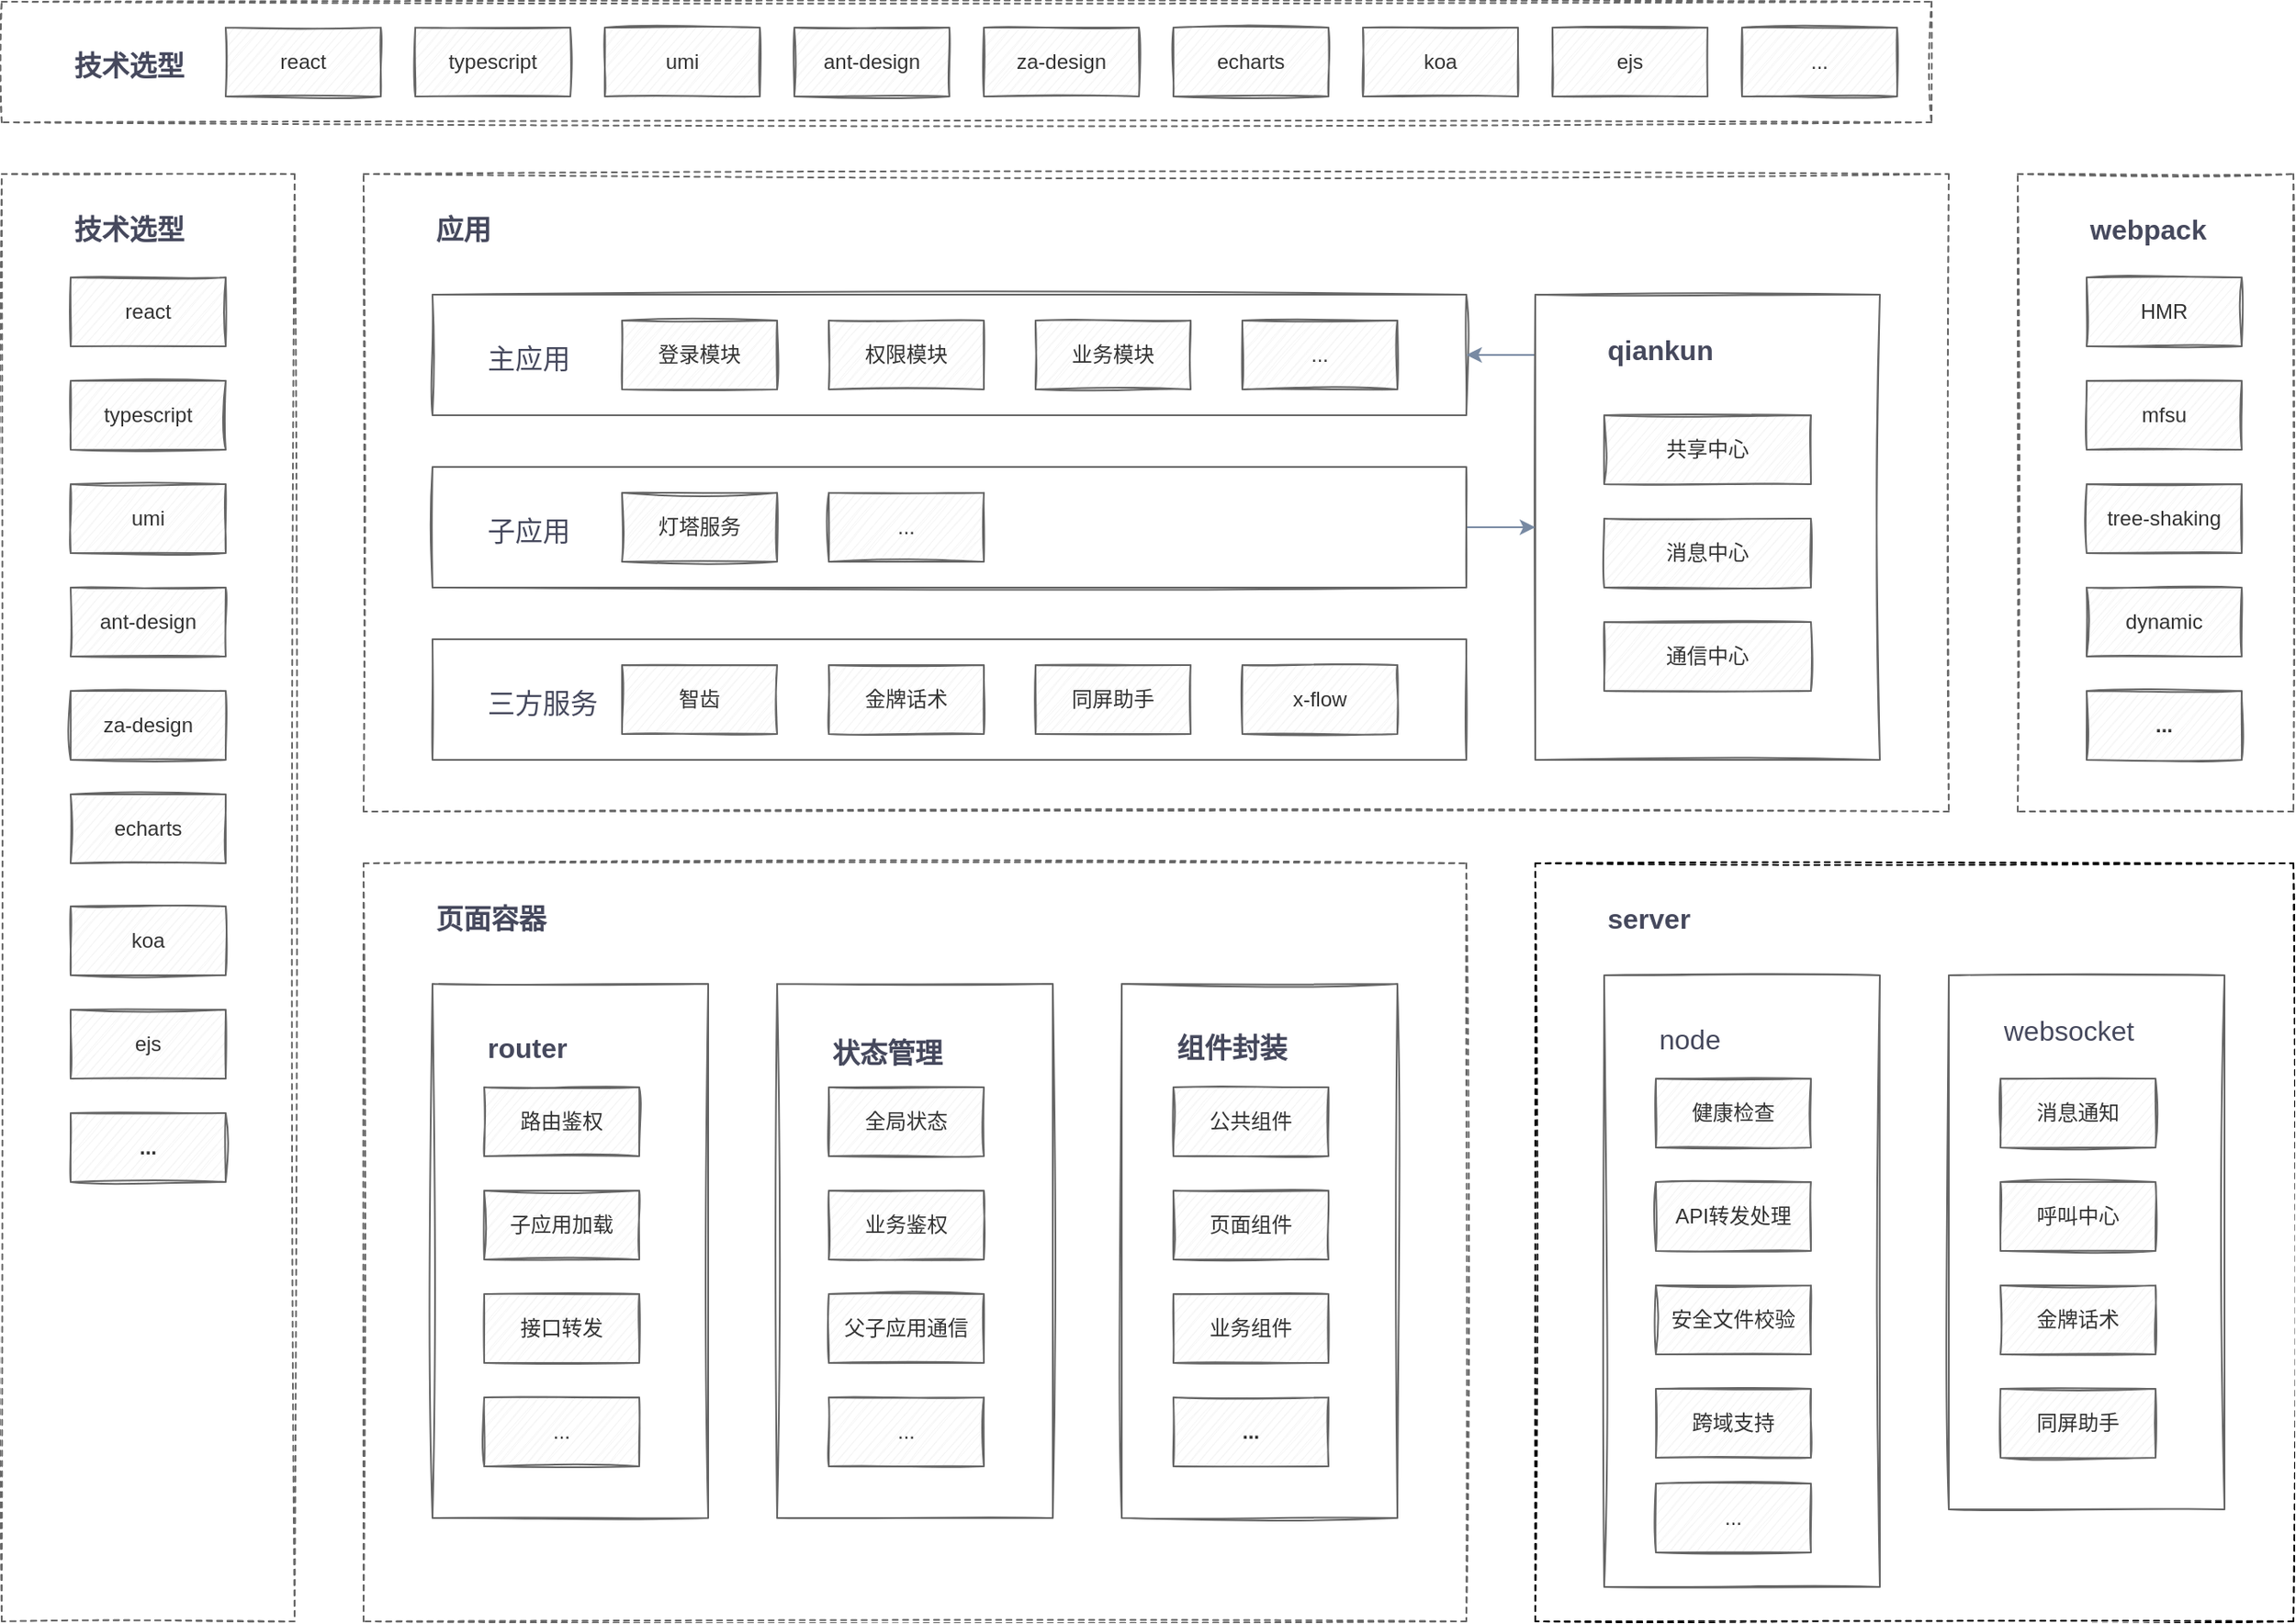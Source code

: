 <mxfile version="16.5.6" type="github">
  <diagram id="S-Ohv1NZQV-sg4bJYoe6" name="Page-1">
    <mxGraphModel dx="1298" dy="834" grid="0" gridSize="10" guides="1" tooltips="1" connect="1" arrows="1" fold="1" page="1" pageScale="1" pageWidth="1654" pageHeight="2336" math="0" shadow="0">
      <root>
        <mxCell id="0" />
        <mxCell id="1" parent="0" />
        <mxCell id="IKRgI5MwyABW7BMP_2ts-50" value="" style="rounded=0;whiteSpace=wrap;html=1;dashed=1;sketch=1;fillColor=none;fontColor=#333333;strokeColor=#666666;" parent="1" vertex="1">
          <mxGeometry x="290" y="200" width="920" height="370" as="geometry" />
        </mxCell>
        <mxCell id="IKRgI5MwyABW7BMP_2ts-51" value="&lt;span style=&quot;font-size: 16px&quot;&gt;应用&lt;/span&gt;" style="text;strokeColor=none;fillColor=none;html=1;fontSize=24;fontStyle=1;verticalAlign=middle;align=left;rounded=0;sketch=0;fontColor=#46495D;" parent="1" vertex="1">
          <mxGeometry x="330" y="210" width="100" height="40" as="geometry" />
        </mxCell>
        <mxCell id="IKRgI5MwyABW7BMP_2ts-52" value="" style="rounded=0;whiteSpace=wrap;html=1;sketch=1;fillColor=none;fontColor=#333333;strokeColor=#666666;" parent="1" vertex="1">
          <mxGeometry x="330" y="270" width="600" height="70" as="geometry" />
        </mxCell>
        <mxCell id="IKRgI5MwyABW7BMP_2ts-54" value="&lt;span style=&quot;font-weight: normal&quot;&gt;&lt;font style=&quot;font-size: 16px&quot;&gt;主应用&lt;/font&gt;&lt;/span&gt;" style="text;strokeColor=none;fillColor=none;html=1;fontSize=24;fontStyle=1;verticalAlign=middle;align=left;rounded=0;sketch=0;fontColor=#46495D;" parent="1" vertex="1">
          <mxGeometry x="360" y="285" width="70" height="40" as="geometry" />
        </mxCell>
        <mxCell id="IKRgI5MwyABW7BMP_2ts-57" value="登录模块" style="rounded=0;whiteSpace=wrap;html=1;sketch=1;fillColor=#f5f5f5;fontColor=#333333;strokeColor=#666666;" parent="1" vertex="1">
          <mxGeometry x="440" y="285" width="90" height="40" as="geometry" />
        </mxCell>
        <mxCell id="IKRgI5MwyABW7BMP_2ts-58" value="权限模块" style="rounded=0;whiteSpace=wrap;html=1;sketch=1;fillColor=#f5f5f5;fontColor=#333333;strokeColor=#666666;" parent="1" vertex="1">
          <mxGeometry x="560" y="285" width="90" height="40" as="geometry" />
        </mxCell>
        <mxCell id="IKRgI5MwyABW7BMP_2ts-129" style="edgeStyle=orthogonalEdgeStyle;curved=0;rounded=1;sketch=0;orthogonalLoop=1;jettySize=auto;html=1;fontSize=16;fontColor=#46495D;strokeColor=#788AA3;fillColor=#B2C9AB;entryX=1;entryY=0.5;entryDx=0;entryDy=0;" parent="1" source="IKRgI5MwyABW7BMP_2ts-59" target="IKRgI5MwyABW7BMP_2ts-52" edge="1">
          <mxGeometry relative="1" as="geometry">
            <Array as="points">
              <mxPoint x="960" y="305" />
              <mxPoint x="960" y="305" />
            </Array>
          </mxGeometry>
        </mxCell>
        <mxCell id="IKRgI5MwyABW7BMP_2ts-59" value="" style="rounded=0;whiteSpace=wrap;html=1;sketch=1;fillColor=none;fontColor=#333333;strokeColor=#666666;" parent="1" vertex="1">
          <mxGeometry x="970" y="270" width="200" height="270" as="geometry" />
        </mxCell>
        <mxCell id="IKRgI5MwyABW7BMP_2ts-60" value="&lt;font style=&quot;font-size: 16px&quot;&gt;qiankun&lt;/font&gt;" style="text;strokeColor=none;fillColor=none;html=1;fontSize=24;fontStyle=1;verticalAlign=middle;align=left;rounded=0;sketch=0;fontColor=#46495D;" parent="1" vertex="1">
          <mxGeometry x="1010" y="280" width="100" height="40" as="geometry" />
        </mxCell>
        <mxCell id="IKRgI5MwyABW7BMP_2ts-61" value="共享中心" style="rounded=0;whiteSpace=wrap;html=1;sketch=1;fillColor=#f5f5f5;fontColor=#333333;strokeColor=#666666;" parent="1" vertex="1">
          <mxGeometry x="1010" y="340" width="120" height="40" as="geometry" />
        </mxCell>
        <mxCell id="IKRgI5MwyABW7BMP_2ts-65" value="通信中心" style="rounded=0;whiteSpace=wrap;html=1;sketch=1;fillColor=#f5f5f5;fontColor=#333333;strokeColor=#666666;" parent="1" vertex="1">
          <mxGeometry x="1010" y="460" width="120" height="40" as="geometry" />
        </mxCell>
        <mxCell id="IKRgI5MwyABW7BMP_2ts-66" value="消息中心" style="rounded=0;whiteSpace=wrap;html=1;sketch=1;fillColor=#f5f5f5;fontColor=#333333;strokeColor=#666666;" parent="1" vertex="1">
          <mxGeometry x="1010" y="400" width="120" height="40" as="geometry" />
        </mxCell>
        <mxCell id="IKRgI5MwyABW7BMP_2ts-67" value="业务模块" style="rounded=0;whiteSpace=wrap;html=1;sketch=1;fillColor=#f5f5f5;fontColor=#333333;strokeColor=#666666;" parent="1" vertex="1">
          <mxGeometry x="680" y="285" width="90" height="40" as="geometry" />
        </mxCell>
        <mxCell id="IKRgI5MwyABW7BMP_2ts-127" style="edgeStyle=orthogonalEdgeStyle;curved=0;rounded=1;sketch=0;orthogonalLoop=1;jettySize=auto;html=1;entryX=0;entryY=0.5;entryDx=0;entryDy=0;fontSize=16;fontColor=#46495D;strokeColor=#788AA3;fillColor=#B2C9AB;" parent="1" source="IKRgI5MwyABW7BMP_2ts-68" target="IKRgI5MwyABW7BMP_2ts-59" edge="1">
          <mxGeometry relative="1" as="geometry" />
        </mxCell>
        <mxCell id="IKRgI5MwyABW7BMP_2ts-68" value="" style="rounded=0;whiteSpace=wrap;html=1;sketch=1;fillColor=none;fontColor=#333333;strokeColor=#666666;" parent="1" vertex="1">
          <mxGeometry x="330" y="370" width="600" height="70" as="geometry" />
        </mxCell>
        <mxCell id="IKRgI5MwyABW7BMP_2ts-69" value="&lt;span style=&quot;font-weight: normal&quot;&gt;&lt;font style=&quot;font-size: 16px&quot;&gt;子应用&lt;/font&gt;&lt;/span&gt;" style="text;strokeColor=none;fillColor=none;html=1;fontSize=24;fontStyle=1;verticalAlign=middle;align=left;rounded=0;sketch=0;fontColor=#46495D;" parent="1" vertex="1">
          <mxGeometry x="360" y="385" width="70" height="40" as="geometry" />
        </mxCell>
        <mxCell id="IKRgI5MwyABW7BMP_2ts-70" value="灯塔服务" style="rounded=0;whiteSpace=wrap;html=1;sketch=1;fillColor=#f5f5f5;fontColor=#333333;strokeColor=#666666;" parent="1" vertex="1">
          <mxGeometry x="440" y="385" width="90" height="40" as="geometry" />
        </mxCell>
        <mxCell id="IKRgI5MwyABW7BMP_2ts-72" value="..." style="rounded=0;whiteSpace=wrap;html=1;sketch=1;fillColor=#f5f5f5;fontColor=#333333;strokeColor=#666666;" parent="1" vertex="1">
          <mxGeometry x="560" y="385" width="90" height="40" as="geometry" />
        </mxCell>
        <mxCell id="IKRgI5MwyABW7BMP_2ts-73" value="" style="rounded=0;whiteSpace=wrap;html=1;dashed=1;sketch=1;fillColor=none;fontColor=#333333;strokeColor=#666666;" parent="1" vertex="1">
          <mxGeometry x="290" y="600" width="640" height="440" as="geometry" />
        </mxCell>
        <mxCell id="IKRgI5MwyABW7BMP_2ts-74" value="&lt;font style=&quot;font-size: 16px&quot;&gt;页面容器&lt;/font&gt;" style="text;strokeColor=none;fillColor=none;html=1;fontSize=24;fontStyle=1;verticalAlign=middle;align=left;rounded=0;sketch=0;fontColor=#46495D;" parent="1" vertex="1">
          <mxGeometry x="330" y="610" width="100" height="40" as="geometry" />
        </mxCell>
        <mxCell id="IKRgI5MwyABW7BMP_2ts-75" value="" style="rounded=0;whiteSpace=wrap;html=1;sketch=1;fillColor=none;fontColor=#333333;strokeColor=#666666;fontStyle=1" parent="1" vertex="1">
          <mxGeometry x="730" y="670" width="160" height="310" as="geometry" />
        </mxCell>
        <mxCell id="IKRgI5MwyABW7BMP_2ts-76" value="&lt;span style=&quot;font-size: 16px&quot;&gt;组件封装&lt;/span&gt;" style="text;strokeColor=none;fillColor=none;html=1;fontSize=24;fontStyle=1;verticalAlign=middle;align=left;rounded=0;sketch=0;fontColor=#46495D;" parent="1" vertex="1">
          <mxGeometry x="760" y="685" width="70" height="40" as="geometry" />
        </mxCell>
        <mxCell id="IKRgI5MwyABW7BMP_2ts-77" value="&lt;span style=&quot;font-weight: normal&quot;&gt;公共组件&lt;/span&gt;" style="rounded=0;whiteSpace=wrap;html=1;sketch=1;fillColor=#f5f5f5;fontColor=#333333;strokeColor=#666666;fontStyle=1" parent="1" vertex="1">
          <mxGeometry x="760" y="730" width="90" height="40" as="geometry" />
        </mxCell>
        <mxCell id="IKRgI5MwyABW7BMP_2ts-78" value="&lt;span style=&quot;font-weight: normal&quot;&gt;页面组件&lt;/span&gt;" style="rounded=0;whiteSpace=wrap;html=1;sketch=1;fillColor=#f5f5f5;fontColor=#333333;strokeColor=#666666;fontStyle=1" parent="1" vertex="1">
          <mxGeometry x="760" y="790" width="90" height="40" as="geometry" />
        </mxCell>
        <mxCell id="IKRgI5MwyABW7BMP_2ts-79" value="&lt;span style=&quot;font-weight: normal&quot;&gt;业务组件&lt;/span&gt;" style="rounded=0;whiteSpace=wrap;html=1;sketch=1;fillColor=#f5f5f5;fontColor=#333333;strokeColor=#666666;fontStyle=1" parent="1" vertex="1">
          <mxGeometry x="760" y="850" width="90" height="40" as="geometry" />
        </mxCell>
        <mxCell id="IKRgI5MwyABW7BMP_2ts-96" value="..." style="rounded=0;whiteSpace=wrap;html=1;sketch=1;fillColor=#f5f5f5;fontColor=#333333;strokeColor=#666666;" parent="1" vertex="1">
          <mxGeometry x="800" y="285" width="90" height="40" as="geometry" />
        </mxCell>
        <mxCell id="IKRgI5MwyABW7BMP_2ts-103" value="..." style="rounded=0;whiteSpace=wrap;html=1;sketch=1;fillColor=#f5f5f5;fontColor=#333333;strokeColor=#666666;fontStyle=1" parent="1" vertex="1">
          <mxGeometry x="760" y="910" width="90" height="40" as="geometry" />
        </mxCell>
        <mxCell id="IKRgI5MwyABW7BMP_2ts-104" value="" style="rounded=0;whiteSpace=wrap;html=1;sketch=1;fillColor=none;fontColor=#333333;strokeColor=#666666;" parent="1" vertex="1">
          <mxGeometry x="330" y="670" width="160" height="310" as="geometry" />
        </mxCell>
        <mxCell id="IKRgI5MwyABW7BMP_2ts-105" value="&lt;font style=&quot;font-size: 16px&quot;&gt;router&lt;/font&gt;" style="text;strokeColor=none;fillColor=none;html=1;fontSize=24;fontStyle=1;verticalAlign=middle;align=left;rounded=0;sketch=0;fontColor=#46495D;" parent="1" vertex="1">
          <mxGeometry x="360" y="685" width="70" height="40" as="geometry" />
        </mxCell>
        <mxCell id="IKRgI5MwyABW7BMP_2ts-106" value="路由鉴权" style="rounded=0;whiteSpace=wrap;html=1;sketch=1;fillColor=#f5f5f5;fontColor=#333333;strokeColor=#666666;" parent="1" vertex="1">
          <mxGeometry x="360" y="730" width="90" height="40" as="geometry" />
        </mxCell>
        <mxCell id="IKRgI5MwyABW7BMP_2ts-107" value="子应用加载" style="rounded=0;whiteSpace=wrap;html=1;sketch=1;fillColor=#f5f5f5;fontColor=#333333;strokeColor=#666666;" parent="1" vertex="1">
          <mxGeometry x="360" y="790" width="90" height="40" as="geometry" />
        </mxCell>
        <mxCell id="IKRgI5MwyABW7BMP_2ts-108" value="接口转发" style="rounded=0;whiteSpace=wrap;html=1;sketch=1;fillColor=#f5f5f5;fontColor=#333333;strokeColor=#666666;" parent="1" vertex="1">
          <mxGeometry x="360" y="850" width="90" height="40" as="geometry" />
        </mxCell>
        <mxCell id="IKRgI5MwyABW7BMP_2ts-109" value="..." style="rounded=0;whiteSpace=wrap;html=1;sketch=1;fillColor=#f5f5f5;fontColor=#333333;strokeColor=#666666;" parent="1" vertex="1">
          <mxGeometry x="360" y="910" width="90" height="40" as="geometry" />
        </mxCell>
        <mxCell id="IKRgI5MwyABW7BMP_2ts-110" value="" style="rounded=0;whiteSpace=wrap;html=1;sketch=1;fillColor=none;fontColor=#333333;strokeColor=#666666;" parent="1" vertex="1">
          <mxGeometry x="530" y="670" width="160" height="310" as="geometry" />
        </mxCell>
        <mxCell id="IKRgI5MwyABW7BMP_2ts-111" value="&lt;font style=&quot;font-size: 16px&quot;&gt;状态管理&lt;/font&gt;" style="text;strokeColor=none;fillColor=none;html=1;fontSize=24;fontStyle=1;verticalAlign=middle;align=left;rounded=0;sketch=0;fontColor=#46495D;" parent="1" vertex="1">
          <mxGeometry x="560" y="685" width="78.75" height="45" as="geometry" />
        </mxCell>
        <mxCell id="IKRgI5MwyABW7BMP_2ts-112" value="全局状态" style="rounded=0;whiteSpace=wrap;html=1;sketch=1;fillColor=#f5f5f5;fontColor=#333333;strokeColor=#666666;" parent="1" vertex="1">
          <mxGeometry x="560" y="730" width="90" height="40" as="geometry" />
        </mxCell>
        <mxCell id="IKRgI5MwyABW7BMP_2ts-113" value="业务鉴权" style="rounded=0;whiteSpace=wrap;html=1;sketch=1;fillColor=#f5f5f5;fontColor=#333333;strokeColor=#666666;" parent="1" vertex="1">
          <mxGeometry x="560" y="790" width="90" height="40" as="geometry" />
        </mxCell>
        <mxCell id="IKRgI5MwyABW7BMP_2ts-114" value="父子应用通信" style="rounded=0;whiteSpace=wrap;html=1;sketch=1;fillColor=#f5f5f5;fontColor=#333333;strokeColor=#666666;" parent="1" vertex="1">
          <mxGeometry x="560" y="850" width="90" height="40" as="geometry" />
        </mxCell>
        <mxCell id="IKRgI5MwyABW7BMP_2ts-115" value="..." style="rounded=0;whiteSpace=wrap;html=1;sketch=1;fillColor=#f5f5f5;fontColor=#333333;strokeColor=#666666;" parent="1" vertex="1">
          <mxGeometry x="560" y="910" width="90" height="40" as="geometry" />
        </mxCell>
        <mxCell id="IKRgI5MwyABW7BMP_2ts-121" value="" style="rounded=0;whiteSpace=wrap;html=1;sketch=1;fillColor=none;fontColor=#333333;strokeColor=#666666;" parent="1" vertex="1">
          <mxGeometry x="330" y="470" width="600" height="70" as="geometry" />
        </mxCell>
        <mxCell id="IKRgI5MwyABW7BMP_2ts-122" value="&lt;span style=&quot;font-weight: normal&quot;&gt;&lt;font style=&quot;font-size: 16px&quot;&gt;三方服务&lt;/font&gt;&lt;/span&gt;" style="text;strokeColor=none;fillColor=none;html=1;fontSize=24;fontStyle=1;verticalAlign=middle;align=left;rounded=0;sketch=0;fontColor=#46495D;" parent="1" vertex="1">
          <mxGeometry x="360" y="485" width="70" height="40" as="geometry" />
        </mxCell>
        <mxCell id="IKRgI5MwyABW7BMP_2ts-123" value="智齿" style="rounded=0;whiteSpace=wrap;html=1;sketch=1;fillColor=#f5f5f5;fontColor=#333333;strokeColor=#666666;" parent="1" vertex="1">
          <mxGeometry x="440" y="485" width="90" height="40" as="geometry" />
        </mxCell>
        <mxCell id="IKRgI5MwyABW7BMP_2ts-124" value="金牌话术" style="rounded=0;whiteSpace=wrap;html=1;sketch=1;fillColor=#f5f5f5;fontColor=#333333;strokeColor=#666666;" parent="1" vertex="1">
          <mxGeometry x="560" y="485" width="90" height="40" as="geometry" />
        </mxCell>
        <mxCell id="IKRgI5MwyABW7BMP_2ts-125" value="同屏助手" style="rounded=0;whiteSpace=wrap;html=1;sketch=1;fillColor=#f5f5f5;fontColor=#333333;strokeColor=#666666;" parent="1" vertex="1">
          <mxGeometry x="680" y="485" width="90" height="40" as="geometry" />
        </mxCell>
        <mxCell id="IKRgI5MwyABW7BMP_2ts-126" value="x-flow" style="rounded=0;whiteSpace=wrap;html=1;sketch=1;fillColor=#f5f5f5;fontColor=#333333;strokeColor=#666666;" parent="1" vertex="1">
          <mxGeometry x="800" y="485" width="90" height="40" as="geometry" />
        </mxCell>
        <mxCell id="IKRgI5MwyABW7BMP_2ts-130" value="" style="rounded=0;whiteSpace=wrap;html=1;dashed=1;sketch=1;fillColor=none;fontColor=#333333;strokeColor=default;" parent="1" vertex="1">
          <mxGeometry x="970" y="600" width="440" height="440" as="geometry" />
        </mxCell>
        <mxCell id="IKRgI5MwyABW7BMP_2ts-131" value="&lt;span style=&quot;font-size: 16px&quot;&gt;server&lt;/span&gt;" style="text;strokeColor=none;fillColor=none;html=1;fontSize=24;fontStyle=1;verticalAlign=middle;align=left;rounded=0;sketch=0;fontColor=#46495D;" parent="1" vertex="1">
          <mxGeometry x="1010" y="610" width="100" height="40" as="geometry" />
        </mxCell>
        <mxCell id="IKRgI5MwyABW7BMP_2ts-132" value="" style="rounded=0;whiteSpace=wrap;html=1;sketch=1;fillColor=none;fontColor=#333333;strokeColor=#666666;" parent="1" vertex="1">
          <mxGeometry x="1010" y="665" width="160" height="355" as="geometry" />
        </mxCell>
        <mxCell id="IKRgI5MwyABW7BMP_2ts-133" value="&lt;span style=&quot;font-size: 16px ; font-weight: 400&quot;&gt;node&lt;/span&gt;" style="text;strokeColor=none;fillColor=none;html=1;fontSize=24;fontStyle=1;verticalAlign=middle;align=left;rounded=0;sketch=0;fontColor=#46495D;" parent="1" vertex="1">
          <mxGeometry x="1040" y="680" width="70" height="40" as="geometry" />
        </mxCell>
        <mxCell id="IKRgI5MwyABW7BMP_2ts-134" value="健康检查" style="rounded=0;whiteSpace=wrap;html=1;sketch=1;fillColor=#f5f5f5;fontColor=#333333;strokeColor=#666666;" parent="1" vertex="1">
          <mxGeometry x="1040" y="725" width="90" height="40" as="geometry" />
        </mxCell>
        <mxCell id="IKRgI5MwyABW7BMP_2ts-135" value="API转发处理" style="rounded=0;whiteSpace=wrap;html=1;sketch=1;fillColor=#f5f5f5;fontColor=#333333;strokeColor=#666666;" parent="1" vertex="1">
          <mxGeometry x="1040" y="785" width="90" height="40" as="geometry" />
        </mxCell>
        <mxCell id="IKRgI5MwyABW7BMP_2ts-136" value="安全文件校验" style="rounded=0;whiteSpace=wrap;html=1;sketch=1;fillColor=#f5f5f5;fontColor=#333333;strokeColor=#666666;" parent="1" vertex="1">
          <mxGeometry x="1040" y="845" width="90" height="40" as="geometry" />
        </mxCell>
        <mxCell id="IKRgI5MwyABW7BMP_2ts-137" value="跨域支持" style="rounded=0;whiteSpace=wrap;html=1;sketch=1;fillColor=#f5f5f5;fontColor=#333333;strokeColor=#666666;" parent="1" vertex="1">
          <mxGeometry x="1040" y="905" width="90" height="40" as="geometry" />
        </mxCell>
        <mxCell id="IKRgI5MwyABW7BMP_2ts-138" value="" style="rounded=0;whiteSpace=wrap;html=1;sketch=1;fillColor=none;fontColor=#333333;strokeColor=#666666;" parent="1" vertex="1">
          <mxGeometry x="1210" y="665" width="160" height="310" as="geometry" />
        </mxCell>
        <mxCell id="IKRgI5MwyABW7BMP_2ts-139" value="&lt;span style=&quot;font-size: 16px ; font-weight: 400&quot;&gt;websocket&lt;/span&gt;" style="text;strokeColor=none;fillColor=none;html=1;fontSize=24;fontStyle=1;verticalAlign=middle;align=left;rounded=0;sketch=0;fontColor=#46495D;" parent="1" vertex="1">
          <mxGeometry x="1240" y="675" width="70" height="40" as="geometry" />
        </mxCell>
        <mxCell id="IKRgI5MwyABW7BMP_2ts-140" value="消息通知" style="rounded=0;whiteSpace=wrap;html=1;sketch=1;fillColor=#f5f5f5;fontColor=#333333;strokeColor=#666666;" parent="1" vertex="1">
          <mxGeometry x="1240" y="725" width="90" height="40" as="geometry" />
        </mxCell>
        <mxCell id="IKRgI5MwyABW7BMP_2ts-141" value="呼叫中心" style="rounded=0;whiteSpace=wrap;html=1;sketch=1;fillColor=#f5f5f5;fontColor=#333333;strokeColor=#666666;" parent="1" vertex="1">
          <mxGeometry x="1240" y="785" width="90" height="40" as="geometry" />
        </mxCell>
        <mxCell id="IKRgI5MwyABW7BMP_2ts-142" value="金牌话术" style="rounded=0;whiteSpace=wrap;html=1;sketch=1;fillColor=#f5f5f5;fontColor=#333333;strokeColor=#666666;" parent="1" vertex="1">
          <mxGeometry x="1240" y="845" width="90" height="40" as="geometry" />
        </mxCell>
        <mxCell id="IKRgI5MwyABW7BMP_2ts-143" value="同屏助手" style="rounded=0;whiteSpace=wrap;html=1;sketch=1;fillColor=#f5f5f5;fontColor=#333333;strokeColor=#666666;" parent="1" vertex="1">
          <mxGeometry x="1240" y="905" width="90" height="40" as="geometry" />
        </mxCell>
        <mxCell id="IKRgI5MwyABW7BMP_2ts-144" value="..." style="rounded=0;whiteSpace=wrap;html=1;sketch=1;fillColor=#f5f5f5;fontColor=#333333;strokeColor=#666666;" parent="1" vertex="1">
          <mxGeometry x="1040" y="960" width="90" height="40" as="geometry" />
        </mxCell>
        <mxCell id="IKRgI5MwyABW7BMP_2ts-161" value="" style="rounded=0;whiteSpace=wrap;html=1;sketch=1;fillColor=none;fontColor=#333333;strokeColor=#666666;dashed=1;" parent="1" vertex="1">
          <mxGeometry x="80" y="100" width="1120" height="70" as="geometry" />
        </mxCell>
        <mxCell id="IKRgI5MwyABW7BMP_2ts-162" value="&lt;font style=&quot;font-size: 16px&quot;&gt;技术选型&lt;/font&gt;" style="text;strokeColor=none;fillColor=none;html=1;fontSize=24;fontStyle=1;verticalAlign=middle;align=left;rounded=0;sketch=0;fontColor=#46495D;" parent="1" vertex="1">
          <mxGeometry x="120" y="115" width="70" height="40" as="geometry" />
        </mxCell>
        <mxCell id="IKRgI5MwyABW7BMP_2ts-163" value="react" style="rounded=0;whiteSpace=wrap;html=1;sketch=1;fillColor=#f5f5f5;fontColor=#333333;strokeColor=#666666;" parent="1" vertex="1">
          <mxGeometry x="210" y="115" width="90" height="40" as="geometry" />
        </mxCell>
        <mxCell id="IKRgI5MwyABW7BMP_2ts-164" value="typescript" style="rounded=0;whiteSpace=wrap;html=1;sketch=1;fillColor=#f5f5f5;fontColor=#333333;strokeColor=#666666;" parent="1" vertex="1">
          <mxGeometry x="320" y="115" width="90" height="40" as="geometry" />
        </mxCell>
        <mxCell id="IKRgI5MwyABW7BMP_2ts-165" value="umi" style="rounded=0;whiteSpace=wrap;html=1;sketch=1;fillColor=#f5f5f5;fontColor=#333333;strokeColor=#666666;" parent="1" vertex="1">
          <mxGeometry x="430" y="115" width="90" height="40" as="geometry" />
        </mxCell>
        <mxCell id="IKRgI5MwyABW7BMP_2ts-166" value="ant-design" style="rounded=0;whiteSpace=wrap;html=1;sketch=1;fillColor=#f5f5f5;fontColor=#333333;strokeColor=#666666;" parent="1" vertex="1">
          <mxGeometry x="540" y="115" width="90" height="40" as="geometry" />
        </mxCell>
        <mxCell id="IKRgI5MwyABW7BMP_2ts-167" value="koa" style="rounded=0;whiteSpace=wrap;html=1;sketch=1;fillColor=#f5f5f5;fontColor=#333333;strokeColor=#666666;" parent="1" vertex="1">
          <mxGeometry x="870" y="115" width="90" height="40" as="geometry" />
        </mxCell>
        <mxCell id="IKRgI5MwyABW7BMP_2ts-168" value="ejs" style="rounded=0;whiteSpace=wrap;html=1;sketch=1;fillColor=#f5f5f5;fontColor=#333333;strokeColor=#666666;" parent="1" vertex="1">
          <mxGeometry x="980" y="115" width="90" height="40" as="geometry" />
        </mxCell>
        <mxCell id="IKRgI5MwyABW7BMP_2ts-169" value="" style="rounded=0;whiteSpace=wrap;html=1;dashed=1;sketch=1;fillColor=none;fontColor=#333333;strokeColor=#666666;" parent="1" vertex="1">
          <mxGeometry x="1250" y="200" width="160" height="370" as="geometry" />
        </mxCell>
        <mxCell id="IKRgI5MwyABW7BMP_2ts-170" value="&lt;span style=&quot;font-size: 16px&quot;&gt;webpack&lt;/span&gt;" style="text;strokeColor=none;fillColor=none;html=1;fontSize=24;fontStyle=1;verticalAlign=middle;align=left;rounded=0;sketch=0;fontColor=#46495D;" parent="1" vertex="1">
          <mxGeometry x="1290" y="210" width="100" height="40" as="geometry" />
        </mxCell>
        <mxCell id="IKRgI5MwyABW7BMP_2ts-171" value="&lt;span style=&quot;font-weight: normal&quot;&gt;HMR&lt;/span&gt;" style="rounded=0;whiteSpace=wrap;html=1;sketch=1;fillColor=#f5f5f5;fontColor=#333333;strokeColor=#666666;fontStyle=1" parent="1" vertex="1">
          <mxGeometry x="1290" y="260" width="90" height="40" as="geometry" />
        </mxCell>
        <mxCell id="IKRgI5MwyABW7BMP_2ts-174" value="echarts" style="rounded=0;whiteSpace=wrap;html=1;sketch=1;fillColor=#f5f5f5;fontColor=#333333;strokeColor=#666666;" parent="1" vertex="1">
          <mxGeometry x="760" y="115" width="90" height="40" as="geometry" />
        </mxCell>
        <mxCell id="IKRgI5MwyABW7BMP_2ts-175" value="za-design" style="rounded=0;whiteSpace=wrap;html=1;sketch=1;fillColor=#f5f5f5;fontColor=#333333;strokeColor=#666666;" parent="1" vertex="1">
          <mxGeometry x="650" y="115" width="90" height="40" as="geometry" />
        </mxCell>
        <mxCell id="IKRgI5MwyABW7BMP_2ts-176" value="&lt;span style=&quot;font-weight: normal&quot;&gt;mfsu&lt;/span&gt;" style="rounded=0;whiteSpace=wrap;html=1;sketch=1;fillColor=#f5f5f5;fontColor=#333333;strokeColor=#666666;fontStyle=1" parent="1" vertex="1">
          <mxGeometry x="1290" y="320" width="90" height="40" as="geometry" />
        </mxCell>
        <mxCell id="IKRgI5MwyABW7BMP_2ts-178" value="&lt;span style=&quot;font-weight: normal&quot;&gt;tree-shaking&lt;/span&gt;" style="rounded=0;whiteSpace=wrap;html=1;sketch=1;fillColor=#f5f5f5;fontColor=#333333;strokeColor=#666666;fontStyle=1" parent="1" vertex="1">
          <mxGeometry x="1290" y="380" width="90" height="40" as="geometry" />
        </mxCell>
        <mxCell id="IKRgI5MwyABW7BMP_2ts-179" value="&lt;span style=&quot;font-weight: normal&quot;&gt;dynamic&lt;/span&gt;" style="rounded=0;whiteSpace=wrap;html=1;sketch=1;fillColor=#f5f5f5;fontColor=#333333;strokeColor=#666666;fontStyle=1" parent="1" vertex="1">
          <mxGeometry x="1290" y="440" width="90" height="40" as="geometry" />
        </mxCell>
        <mxCell id="IKRgI5MwyABW7BMP_2ts-180" value="..." style="rounded=0;whiteSpace=wrap;html=1;sketch=1;fillColor=#f5f5f5;fontColor=#333333;strokeColor=#666666;fontStyle=1" parent="1" vertex="1">
          <mxGeometry x="1290" y="500" width="90" height="40" as="geometry" />
        </mxCell>
        <mxCell id="IKRgI5MwyABW7BMP_2ts-181" value="..." style="rounded=0;whiteSpace=wrap;html=1;sketch=1;fillColor=#f5f5f5;fontColor=#333333;strokeColor=#666666;" parent="1" vertex="1">
          <mxGeometry x="1090" y="115" width="90" height="40" as="geometry" />
        </mxCell>
        <mxCell id="IKRgI5MwyABW7BMP_2ts-217" value="" style="rounded=0;whiteSpace=wrap;html=1;dashed=1;sketch=1;fillColor=none;fontColor=#333333;strokeColor=#666666;" parent="1" vertex="1">
          <mxGeometry x="80" y="200" width="170" height="840" as="geometry" />
        </mxCell>
        <mxCell id="IKRgI5MwyABW7BMP_2ts-218" value="&lt;span style=&quot;font-size: 16px&quot;&gt;技术选型&lt;/span&gt;" style="text;strokeColor=none;fillColor=none;html=1;fontSize=24;fontStyle=1;verticalAlign=middle;align=left;rounded=0;sketch=0;fontColor=#46495D;" parent="1" vertex="1">
          <mxGeometry x="120" y="210" width="100" height="40" as="geometry" />
        </mxCell>
        <mxCell id="IKRgI5MwyABW7BMP_2ts-219" value="&lt;span style=&quot;font-weight: 400&quot;&gt;react&lt;/span&gt;" style="rounded=0;whiteSpace=wrap;html=1;sketch=1;fillColor=#f5f5f5;fontColor=#333333;strokeColor=#666666;fontStyle=1" parent="1" vertex="1">
          <mxGeometry x="120" y="260" width="90" height="40" as="geometry" />
        </mxCell>
        <mxCell id="IKRgI5MwyABW7BMP_2ts-220" value="&lt;span style=&quot;font-weight: 400&quot;&gt;typescript&lt;/span&gt;" style="rounded=0;whiteSpace=wrap;html=1;sketch=1;fillColor=#f5f5f5;fontColor=#333333;strokeColor=#666666;fontStyle=1" parent="1" vertex="1">
          <mxGeometry x="120" y="320" width="90" height="40" as="geometry" />
        </mxCell>
        <mxCell id="IKRgI5MwyABW7BMP_2ts-221" value="&lt;span style=&quot;font-weight: 400&quot;&gt;umi&lt;/span&gt;" style="rounded=0;whiteSpace=wrap;html=1;sketch=1;fillColor=#f5f5f5;fontColor=#333333;strokeColor=#666666;fontStyle=1" parent="1" vertex="1">
          <mxGeometry x="120" y="380" width="90" height="40" as="geometry" />
        </mxCell>
        <mxCell id="IKRgI5MwyABW7BMP_2ts-222" value="&lt;span style=&quot;font-weight: 400&quot;&gt;ant-design&lt;/span&gt;" style="rounded=0;whiteSpace=wrap;html=1;sketch=1;fillColor=#f5f5f5;fontColor=#333333;strokeColor=#666666;fontStyle=1" parent="1" vertex="1">
          <mxGeometry x="120" y="440" width="90" height="40" as="geometry" />
        </mxCell>
        <mxCell id="IKRgI5MwyABW7BMP_2ts-223" value="..." style="rounded=0;whiteSpace=wrap;html=1;sketch=1;fillColor=#f5f5f5;fontColor=#333333;strokeColor=#666666;fontStyle=1" parent="1" vertex="1">
          <mxGeometry x="120" y="745" width="90" height="40" as="geometry" />
        </mxCell>
        <mxCell id="IKRgI5MwyABW7BMP_2ts-224" value="&lt;span style=&quot;font-weight: 400&quot;&gt;za-design&lt;/span&gt;" style="rounded=0;whiteSpace=wrap;html=1;sketch=1;fillColor=#f5f5f5;fontColor=#333333;strokeColor=#666666;fontStyle=1" parent="1" vertex="1">
          <mxGeometry x="120" y="500" width="90" height="40" as="geometry" />
        </mxCell>
        <mxCell id="IKRgI5MwyABW7BMP_2ts-225" value="&lt;span style=&quot;font-weight: 400&quot;&gt;echarts&lt;/span&gt;" style="rounded=0;whiteSpace=wrap;html=1;sketch=1;fillColor=#f5f5f5;fontColor=#333333;strokeColor=#666666;fontStyle=1" parent="1" vertex="1">
          <mxGeometry x="120" y="560" width="90" height="40" as="geometry" />
        </mxCell>
        <mxCell id="IKRgI5MwyABW7BMP_2ts-226" value="&lt;span style=&quot;font-weight: 400&quot;&gt;koa&lt;/span&gt;" style="rounded=0;whiteSpace=wrap;html=1;sketch=1;fillColor=#f5f5f5;fontColor=#333333;strokeColor=#666666;fontStyle=1" parent="1" vertex="1">
          <mxGeometry x="120" y="625" width="90" height="40" as="geometry" />
        </mxCell>
        <mxCell id="IKRgI5MwyABW7BMP_2ts-227" value="&lt;span style=&quot;font-weight: 400&quot;&gt;ejs&lt;/span&gt;" style="rounded=0;whiteSpace=wrap;html=1;sketch=1;fillColor=#f5f5f5;fontColor=#333333;strokeColor=#666666;fontStyle=1" parent="1" vertex="1">
          <mxGeometry x="120" y="685" width="90" height="40" as="geometry" />
        </mxCell>
      </root>
    </mxGraphModel>
  </diagram>
</mxfile>
